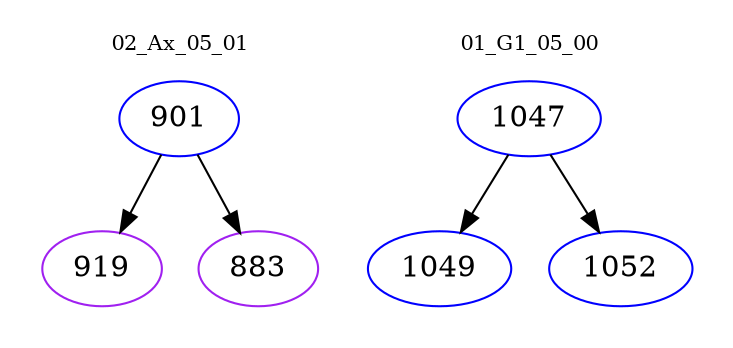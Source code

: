 digraph{
subgraph cluster_0 {
color = white
label = "02_Ax_05_01";
fontsize=10;
T0_901 [label="901", color="blue"]
T0_901 -> T0_919 [color="black"]
T0_919 [label="919", color="purple"]
T0_901 -> T0_883 [color="black"]
T0_883 [label="883", color="purple"]
}
subgraph cluster_1 {
color = white
label = "01_G1_05_00";
fontsize=10;
T1_1047 [label="1047", color="blue"]
T1_1047 -> T1_1049 [color="black"]
T1_1049 [label="1049", color="blue"]
T1_1047 -> T1_1052 [color="black"]
T1_1052 [label="1052", color="blue"]
}
}
